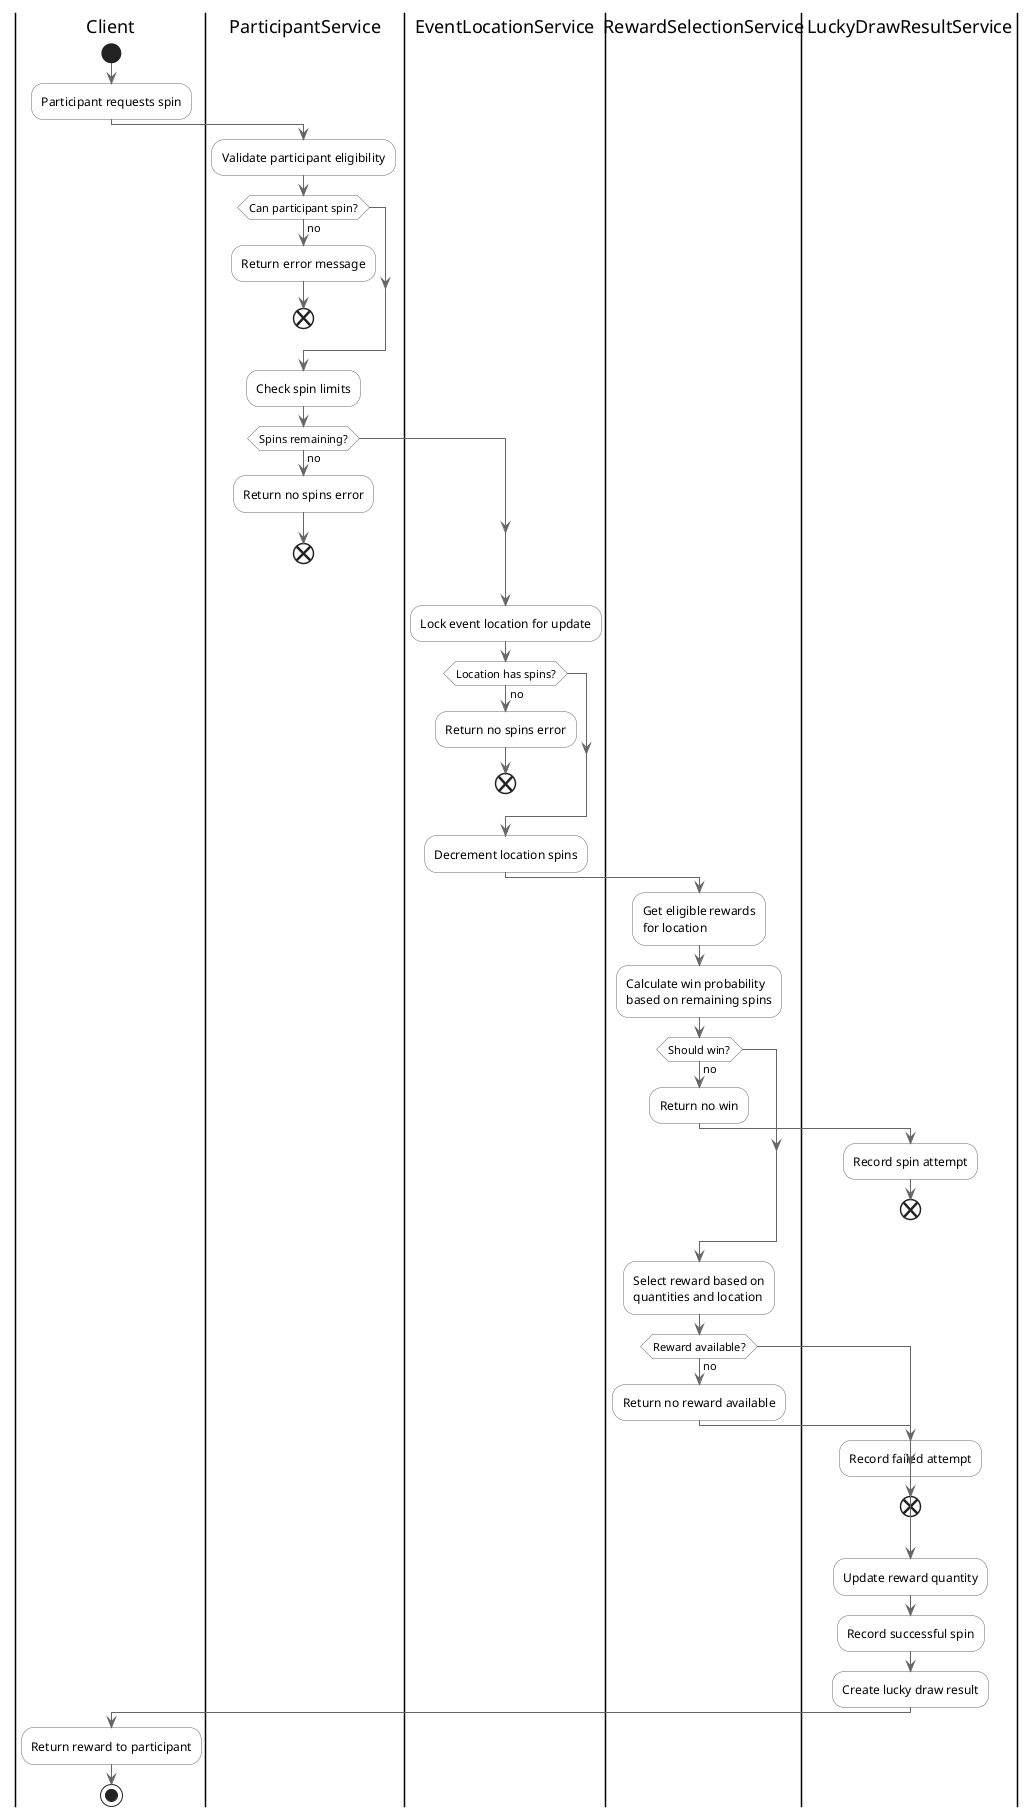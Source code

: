 @startuml Reward Selection Flow

' Style settings
skinparam {
    ArrowColor #666666
    BackgroundColor white
    ActivityBackgroundColor white
    ActivityBorderColor #666666
    ActivityDiamondBackgroundColor white
    ActivityDiamondBorderColor #666666
}

|Client|
start
:Participant requests spin;

|ParticipantService|
:Validate participant eligibility;
if (Can participant spin?) is (no) then
    :Return error message;
    end
endif
:Check spin limits;
if (Spins remaining?) is (no) then
    :Return no spins error;
    end
endif

|EventLocationService|
:Lock event location for update;
if (Location has spins?) is (no) then
    :Return no spins error;
    end
endif
:Decrement location spins;

|RewardSelectionService|
:Get eligible rewards
for location;
:Calculate win probability
based on remaining spins;
if (Should win?) is (no) then
    :Return no win;
    |LuckyDrawResultService|
    :Record spin attempt;
    end
endif

|RewardSelectionService|
:Select reward based on
quantities and location;
if (Reward available?) is (no) then
    :Return no reward available;
    |LuckyDrawResultService|
    :Record failed attempt;
    end
endif

:Update reward quantity;

|LuckyDrawResultService|
:Record successful spin;
:Create lucky draw result;

|Client|
:Return reward to participant;
stop

@enduml